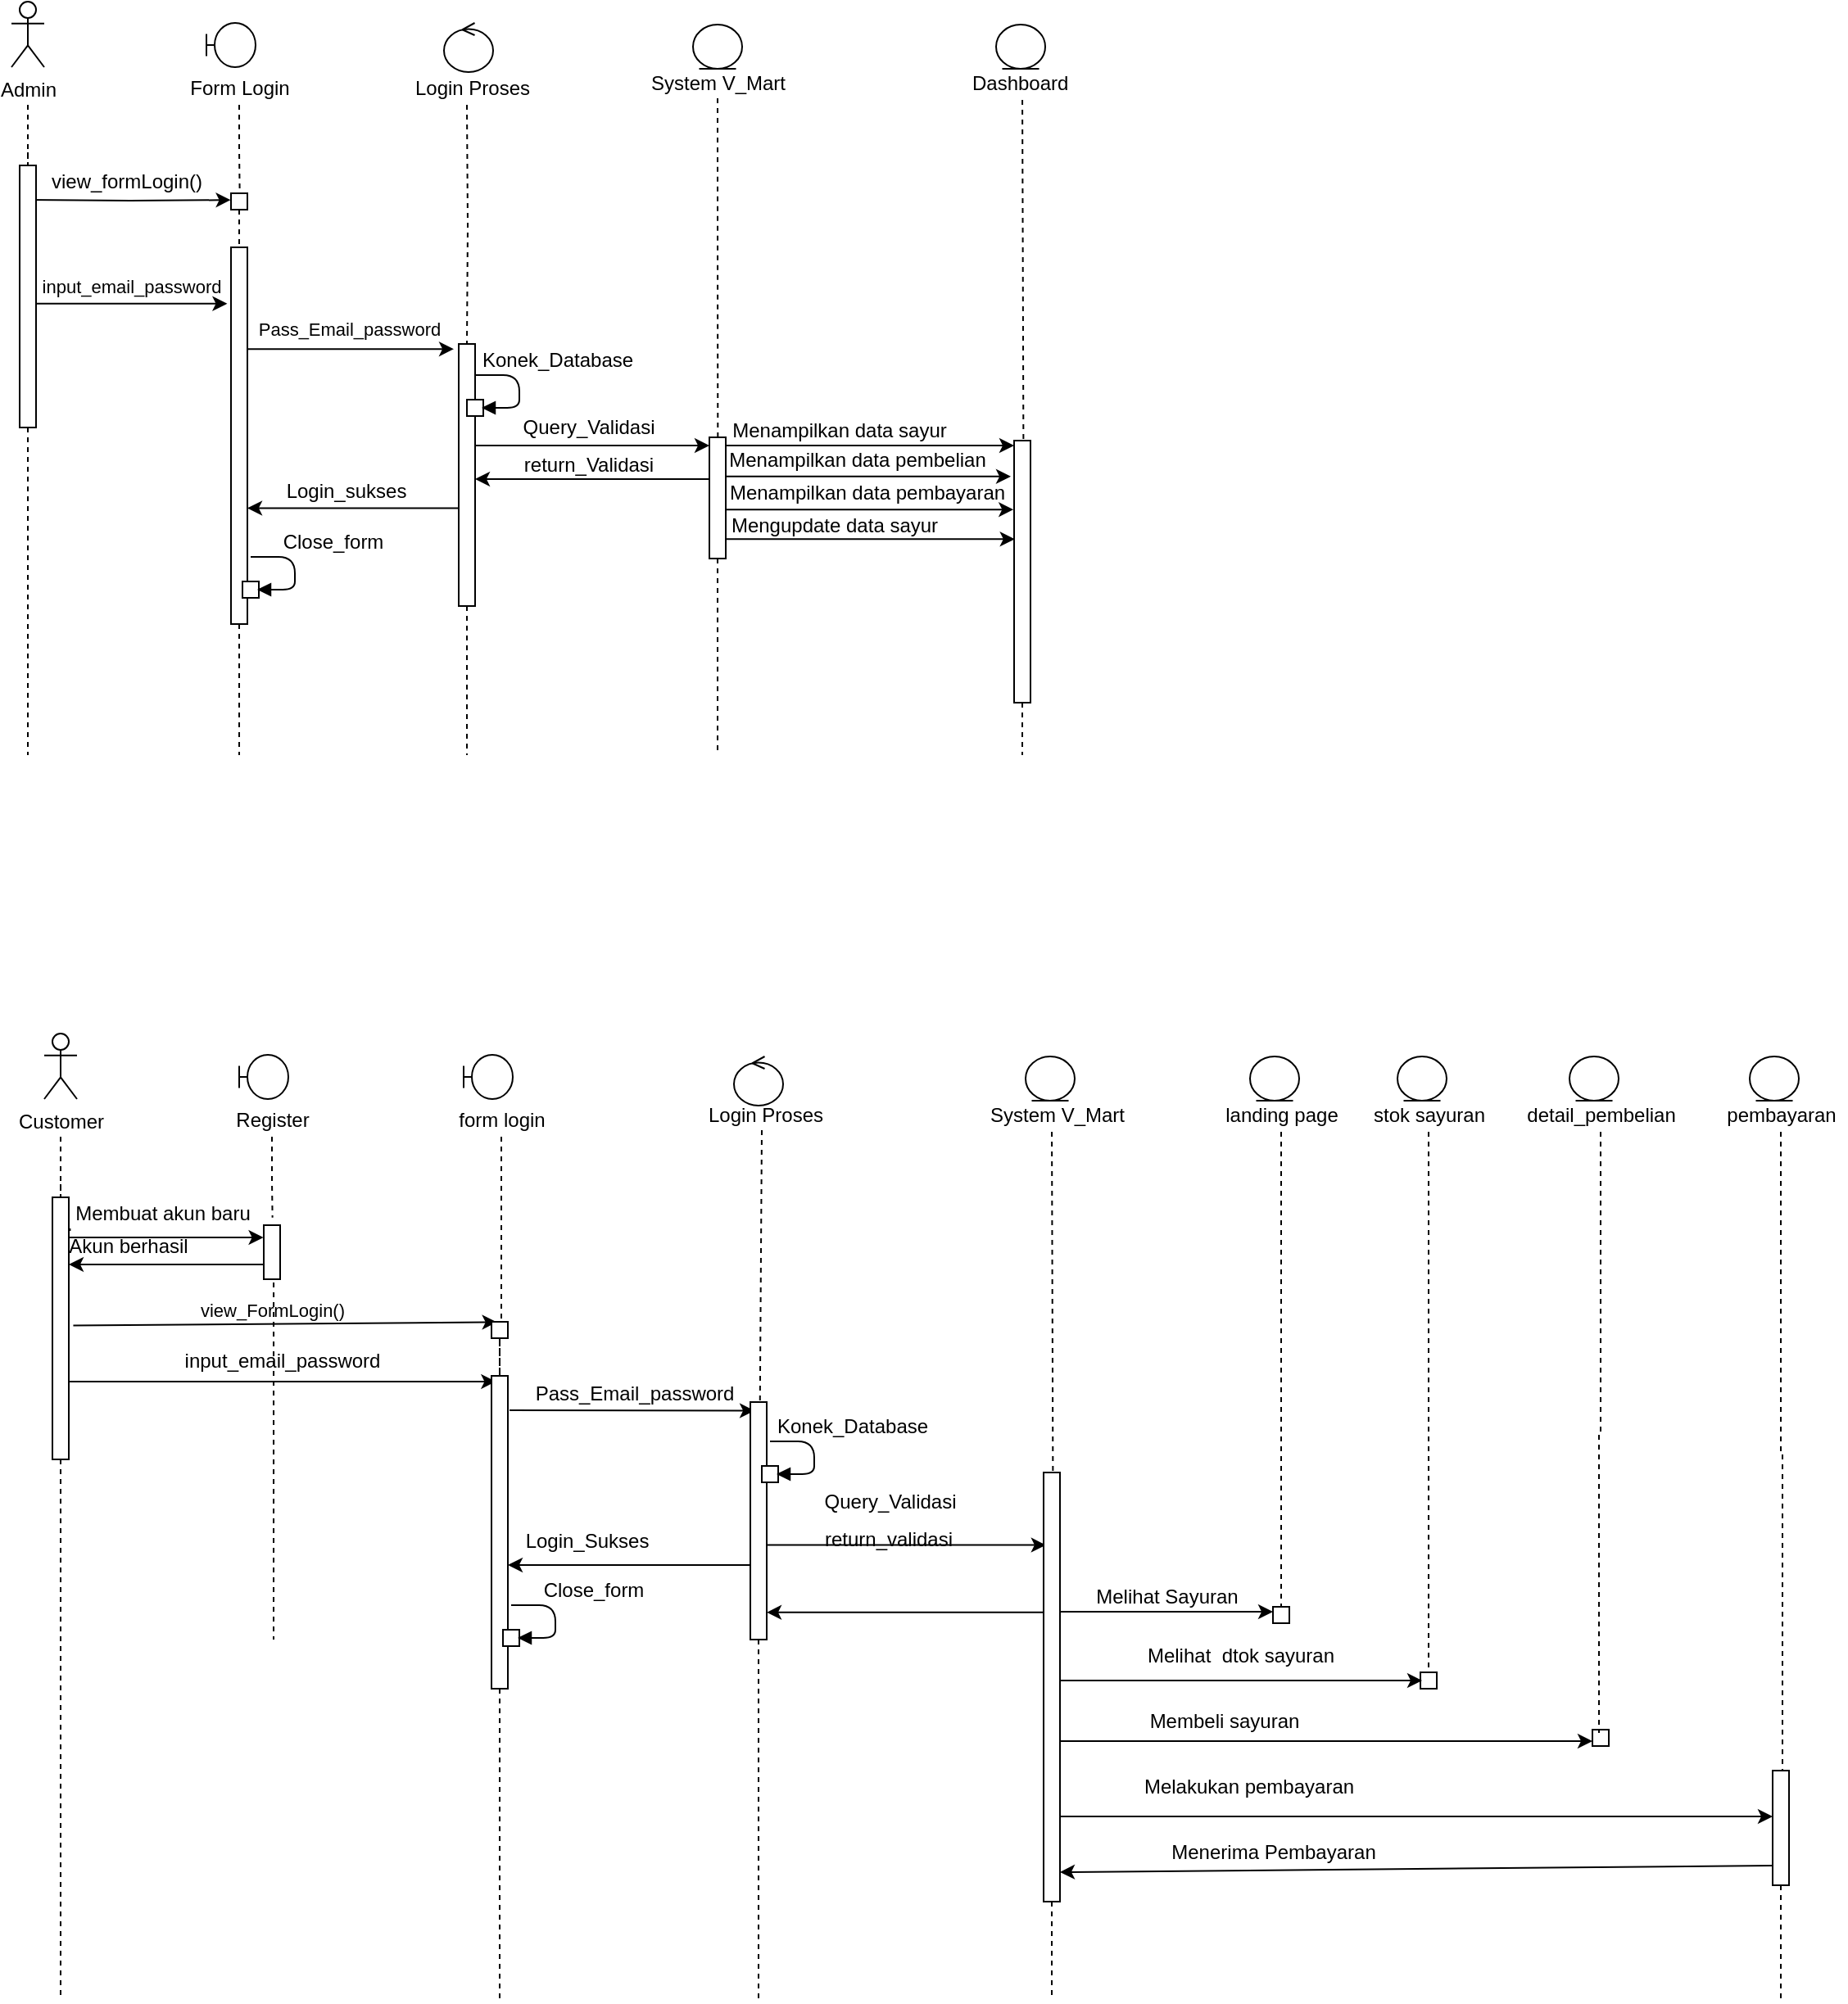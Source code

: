 <mxfile version="13.9.9" type="device"><diagram id="CGWnftZwr0mpWuyW01X-" name="Sequence V_Mart"><mxGraphModel dx="852" dy="494" grid="1" gridSize="10" guides="1" tooltips="1" connect="1" arrows="1" fold="1" page="1" pageScale="1" pageWidth="850" pageHeight="1100" math="0" shadow="0"><root><mxCell id="0"/><mxCell id="1" parent="0"/><mxCell id="qh22ueoMvGLuK9e1rsAs-48" value="" style="group" parent="1" vertex="1" connectable="0"><mxGeometry x="50" y="100" width="657" height="428" as="geometry"/></mxCell><mxCell id="WhISlXGa3xfB0LVLWn78-53" style="edgeStyle=orthogonalEdgeStyle;rounded=0;orthogonalLoop=1;jettySize=auto;html=1;dashed=1;endArrow=none;endFill=0;" parent="qh22ueoMvGLuK9e1rsAs-48" edge="1"><mxGeometry relative="1" as="geometry"><mxPoint x="10" y="90" as="targetPoint"/><mxPoint x="10" y="63" as="sourcePoint"/><Array as="points"><mxPoint x="10" y="100"/><mxPoint x="10" y="100"/></Array></mxGeometry></mxCell><mxCell id="WhISlXGa3xfB0LVLWn78-6" value="Admin" style="shape=umlActor;verticalLabelPosition=bottom;verticalAlign=top;html=1;outlineConnect=0;" parent="qh22ueoMvGLuK9e1rsAs-48" vertex="1"><mxGeometry width="20" height="40" as="geometry"/></mxCell><mxCell id="WhISlXGa3xfB0LVLWn78-46" value="" style="ellipse;shape=umlControl;whiteSpace=wrap;html=1;" parent="qh22ueoMvGLuK9e1rsAs-48" vertex="1"><mxGeometry x="264" y="13" width="30" height="30" as="geometry"/></mxCell><mxCell id="WhISlXGa3xfB0LVLWn78-47" value="" style="shape=umlBoundary;whiteSpace=wrap;html=1;" parent="qh22ueoMvGLuK9e1rsAs-48" vertex="1"><mxGeometry x="119" y="13" width="30" height="27" as="geometry"/></mxCell><mxCell id="WhISlXGa3xfB0LVLWn78-49" value="" style="ellipse;shape=umlEntity;whiteSpace=wrap;html=1;" parent="qh22ueoMvGLuK9e1rsAs-48" vertex="1"><mxGeometry x="416" y="14" width="30" height="27" as="geometry"/></mxCell><mxCell id="WhISlXGa3xfB0LVLWn78-50" value="Form Login" style="text;html=1;align=center;verticalAlign=middle;resizable=0;points=[];autosize=1;" parent="qh22ueoMvGLuK9e1rsAs-48" vertex="1"><mxGeometry x="99" y="43" width="80" height="20" as="geometry"/></mxCell><mxCell id="WhISlXGa3xfB0LVLWn78-54" style="edgeStyle=orthogonalEdgeStyle;rounded=0;orthogonalLoop=1;jettySize=auto;html=1;entryX=-0.021;entryY=0.41;entryDx=0;entryDy=0;entryPerimeter=0;" parent="qh22ueoMvGLuK9e1rsAs-48" target="h0eB_s3j91edG_HKCsnY-1" edge="1"><mxGeometry relative="1" as="geometry"><mxPoint x="130" y="121" as="targetPoint"/><mxPoint x="10" y="121" as="sourcePoint"/><Array as="points"/></mxGeometry></mxCell><mxCell id="bPeWuESmIELpVE6MdYBM-2" style="edgeStyle=orthogonalEdgeStyle;rounded=0;orthogonalLoop=1;jettySize=auto;html=1;dashed=1;endArrow=none;endFill=0;" parent="qh22ueoMvGLuK9e1rsAs-48" target="h0eB_s3j91edG_HKCsnY-10" edge="1"><mxGeometry relative="1" as="geometry"><mxPoint x="278" y="140" as="targetPoint"/><mxPoint x="278" y="63" as="sourcePoint"/></mxGeometry></mxCell><mxCell id="bPeWuESmIELpVE6MdYBM-1" value="Login Proses" style="text;html=1;align=center;verticalAlign=middle;resizable=0;points=[];autosize=1;" parent="qh22ueoMvGLuK9e1rsAs-48" vertex="1"><mxGeometry x="236" y="43" width="90" height="20" as="geometry"/></mxCell><mxCell id="bPeWuESmIELpVE6MdYBM-3" value="view_formLogin()" style="text;html=1;align=center;verticalAlign=middle;resizable=0;points=[];autosize=1;" parent="qh22ueoMvGLuK9e1rsAs-48" vertex="1"><mxGeometry x="15" y="100" width="110" height="20" as="geometry"/></mxCell><mxCell id="h0eB_s3j91edG_HKCsnY-8" style="rounded=0;orthogonalLoop=1;jettySize=auto;html=1;entryX=-0.228;entryY=0.229;entryDx=0;entryDy=0;entryPerimeter=0;endArrow=classic;endFill=1;" parent="qh22ueoMvGLuK9e1rsAs-48" edge="1"><mxGeometry relative="1" as="geometry"><mxPoint x="15" y="184.38" as="sourcePoint"/><mxPoint x="131.72" y="184.38" as="targetPoint"/></mxGeometry></mxCell><mxCell id="DXYAmOl_2kQeYU2AenC4-1" value="" style="points=[];perimeter=orthogonalPerimeter;rounded=0;shadow=0;strokeWidth=1;" parent="qh22ueoMvGLuK9e1rsAs-48" vertex="1"><mxGeometry x="5" y="100" width="10" height="160" as="geometry"/></mxCell><mxCell id="h0eB_s3j91edG_HKCsnY-3" style="edgeStyle=orthogonalEdgeStyle;rounded=0;orthogonalLoop=1;jettySize=auto;html=1;dashed=1;endArrow=none;endFill=0;" parent="qh22ueoMvGLuK9e1rsAs-48" source="h0eB_s3j91edG_HKCsnY-1" edge="1"><mxGeometry relative="1" as="geometry"><mxPoint x="139" y="150" as="targetPoint"/></mxGeometry></mxCell><mxCell id="h0eB_s3j91edG_HKCsnY-1" value="" style="points=[];perimeter=orthogonalPerimeter;rounded=0;shadow=0;strokeWidth=1;" parent="qh22ueoMvGLuK9e1rsAs-48" vertex="1"><mxGeometry x="134" y="117" width="10" height="10" as="geometry"/></mxCell><mxCell id="WhISlXGa3xfB0LVLWn78-52" style="edgeStyle=orthogonalEdgeStyle;rounded=0;orthogonalLoop=1;jettySize=auto;html=1;dashed=1;endArrow=none;endFill=0;entryX=0.531;entryY=-0.141;entryDx=0;entryDy=0;entryPerimeter=0;" parent="qh22ueoMvGLuK9e1rsAs-48" source="WhISlXGa3xfB0LVLWn78-50" target="h0eB_s3j91edG_HKCsnY-1" edge="1"><mxGeometry relative="1" as="geometry"><mxPoint x="139" y="110" as="targetPoint"/></mxGeometry></mxCell><mxCell id="h0eB_s3j91edG_HKCsnY-12" style="edgeStyle=none;rounded=0;orthogonalLoop=1;jettySize=auto;html=1;entryX=-0.3;entryY=0.313;entryDx=0;entryDy=0;entryPerimeter=0;endArrow=classic;endFill=1;" parent="qh22ueoMvGLuK9e1rsAs-48" edge="1"><mxGeometry relative="1" as="geometry"><mxPoint x="144" y="212.08" as="sourcePoint"/><mxPoint x="270" y="212.08" as="targetPoint"/></mxGeometry></mxCell><mxCell id="bUfNVcxKI5249HoMhJCF-3" style="edgeStyle=none;rounded=0;orthogonalLoop=1;jettySize=auto;html=1;entryX=0.145;entryY=0.67;entryDx=0;entryDy=0;entryPerimeter=0;startArrow=classic;startFill=1;endArrow=none;endFill=0;" parent="qh22ueoMvGLuK9e1rsAs-48" edge="1"><mxGeometry relative="1" as="geometry"><mxPoint x="144" y="309.2" as="sourcePoint"/><mxPoint x="274.45" y="309.2" as="targetPoint"/></mxGeometry></mxCell><mxCell id="h0eB_s3j91edG_HKCsnY-4" value="" style="points=[];perimeter=orthogonalPerimeter;rounded=0;shadow=0;strokeWidth=1;" parent="qh22ueoMvGLuK9e1rsAs-48" vertex="1"><mxGeometry x="134" y="150" width="10" height="230" as="geometry"/></mxCell><mxCell id="h0eB_s3j91edG_HKCsnY-7" value="&lt;font style=&quot;font-size: 11px&quot;&gt;input_email_password&lt;/font&gt;" style="text;html=1;align=center;verticalAlign=middle;resizable=0;points=[];autosize=1;" parent="qh22ueoMvGLuK9e1rsAs-48" vertex="1"><mxGeometry x="13" y="164" width="120" height="20" as="geometry"/></mxCell><mxCell id="ayMMV4J-0XYHY3N5VFwz-2" style="rounded=0;orthogonalLoop=1;jettySize=auto;html=1;endArrow=classic;endFill=1;" parent="qh22ueoMvGLuK9e1rsAs-48" target="ayMMV4J-0XYHY3N5VFwz-1" edge="1"><mxGeometry relative="1" as="geometry"><mxPoint x="420" y="271" as="targetPoint"/><mxPoint x="283" y="271.0" as="sourcePoint"/></mxGeometry></mxCell><mxCell id="ayMMV4J-0XYHY3N5VFwz-4" style="edgeStyle=none;rounded=0;orthogonalLoop=1;jettySize=auto;html=1;entryX=0.172;entryY=0.782;entryDx=0;entryDy=0;entryPerimeter=0;endArrow=none;endFill=0;startArrow=classic;startFill=1;" parent="qh22ueoMvGLuK9e1rsAs-48" edge="1"><mxGeometry relative="1" as="geometry"><mxPoint x="283" y="291.46" as="sourcePoint"/><mxPoint x="427.72" y="291.46" as="targetPoint"/></mxGeometry></mxCell><mxCell id="h0eB_s3j91edG_HKCsnY-10" value="" style="points=[];perimeter=orthogonalPerimeter;rounded=0;shadow=0;strokeWidth=1;" parent="qh22ueoMvGLuK9e1rsAs-48" vertex="1"><mxGeometry x="273" y="209" width="10" height="160" as="geometry"/></mxCell><mxCell id="h0eB_s3j91edG_HKCsnY-11" value="&lt;font style=&quot;font-size: 11px&quot;&gt;Pass_Email_password&lt;/font&gt;" style="text;html=1;align=center;verticalAlign=middle;resizable=0;points=[];autosize=1;" parent="qh22ueoMvGLuK9e1rsAs-48" vertex="1"><mxGeometry x="141" y="190" width="130" height="20" as="geometry"/></mxCell><mxCell id="h0eB_s3j91edG_HKCsnY-13" value="System V_Mart" style="text;html=1;align=center;verticalAlign=middle;resizable=0;points=[];autosize=1;" parent="qh22ueoMvGLuK9e1rsAs-48" vertex="1"><mxGeometry x="381" y="40" width="100" height="20" as="geometry"/></mxCell><mxCell id="h0eB_s3j91edG_HKCsnY-15" value="" style="points=[];perimeter=orthogonalPerimeter;rounded=0;shadow=0;strokeWidth=1;" parent="qh22ueoMvGLuK9e1rsAs-48" vertex="1"><mxGeometry x="278" y="243" width="10" height="10" as="geometry"/></mxCell><mxCell id="aSw_JdFlfFo5wZ3Wk9Kb-1" value="" style="verticalAlign=bottom;endArrow=block;shadow=0;strokeWidth=1;exitX=0.914;exitY=0.614;exitDx=0;exitDy=0;exitPerimeter=0;edgeStyle=orthogonalEdgeStyle;" parent="qh22ueoMvGLuK9e1rsAs-48" edge="1"><mxGeometry relative="1" as="geometry"><mxPoint x="283" y="228" as="sourcePoint"/><mxPoint x="287" y="248" as="targetPoint"/><Array as="points"><mxPoint x="310" y="228"/><mxPoint x="310" y="248"/></Array></mxGeometry></mxCell><mxCell id="aSw_JdFlfFo5wZ3Wk9Kb-2" value="Konek_Database" style="text;html=1;align=center;verticalAlign=middle;resizable=0;points=[];autosize=1;" parent="qh22ueoMvGLuK9e1rsAs-48" vertex="1"><mxGeometry x="278" y="209" width="110" height="20" as="geometry"/></mxCell><mxCell id="E_3TCcF-a8gtv3U9ck97-2" style="edgeStyle=none;rounded=0;orthogonalLoop=1;jettySize=auto;html=1;startArrow=none;startFill=0;endArrow=classic;endFill=1;" parent="qh22ueoMvGLuK9e1rsAs-48" target="OtsllbrGtW79rPSrhdlE-1" edge="1"><mxGeometry relative="1" as="geometry"><mxPoint x="436" y="271" as="sourcePoint"/><mxPoint x="582" y="271" as="targetPoint"/></mxGeometry></mxCell><mxCell id="4MsHOuuYrvp-06L2WSnk-1" style="edgeStyle=none;rounded=0;orthogonalLoop=1;jettySize=auto;html=1;entryX=0.038;entryY=0.401;entryDx=0;entryDy=0;entryPerimeter=0;startArrow=none;startFill=0;endArrow=classic;endFill=1;" parent="qh22ueoMvGLuK9e1rsAs-48" edge="1"><mxGeometry relative="1" as="geometry"><mxPoint x="436" y="328.16" as="sourcePoint"/><mxPoint x="612.38" y="328.16" as="targetPoint"/></mxGeometry></mxCell><mxCell id="ayMMV4J-0XYHY3N5VFwz-1" value="" style="points=[];perimeter=orthogonalPerimeter;rounded=0;shadow=0;strokeWidth=1;" parent="qh22ueoMvGLuK9e1rsAs-48" vertex="1"><mxGeometry x="426" y="266" width="10" height="74" as="geometry"/></mxCell><mxCell id="aSw_JdFlfFo5wZ3Wk9Kb-3" style="edgeStyle=orthogonalEdgeStyle;curved=1;rounded=0;orthogonalLoop=1;jettySize=auto;html=1;endArrow=none;endFill=0;exitX=0.5;exitY=0.952;exitDx=0;exitDy=0;exitPerimeter=0;dashed=1;entryX=0.517;entryY=0.022;entryDx=0;entryDy=0;entryPerimeter=0;" parent="qh22ueoMvGLuK9e1rsAs-48" source="h0eB_s3j91edG_HKCsnY-13" target="ayMMV4J-0XYHY3N5VFwz-1" edge="1"><mxGeometry relative="1" as="geometry"><mxPoint x="431" y="320.0" as="targetPoint"/><mxPoint x="431" y="70" as="sourcePoint"/></mxGeometry></mxCell><mxCell id="ayMMV4J-0XYHY3N5VFwz-3" value="Query_Validasi" style="text;html=1;align=center;verticalAlign=middle;resizable=0;points=[];autosize=1;" parent="qh22ueoMvGLuK9e1rsAs-48" vertex="1"><mxGeometry x="302" y="250" width="100" height="20" as="geometry"/></mxCell><mxCell id="ayMMV4J-0XYHY3N5VFwz-7" value="return_Validasi" style="text;html=1;align=center;verticalAlign=middle;resizable=0;points=[];autosize=1;" parent="qh22ueoMvGLuK9e1rsAs-48" vertex="1"><mxGeometry x="307" y="273" width="90" height="20" as="geometry"/></mxCell><mxCell id="bUfNVcxKI5249HoMhJCF-1" value="" style="ellipse;shape=umlEntity;whiteSpace=wrap;html=1;" parent="qh22ueoMvGLuK9e1rsAs-48" vertex="1"><mxGeometry x="601" y="14" width="30" height="27" as="geometry"/></mxCell><mxCell id="bUfNVcxKI5249HoMhJCF-2" value="Dashboard&amp;nbsp;" style="text;html=1;align=center;verticalAlign=middle;resizable=0;points=[];autosize=1;" parent="qh22ueoMvGLuK9e1rsAs-48" vertex="1"><mxGeometry x="577" y="40" width="80" height="20" as="geometry"/></mxCell><mxCell id="bUfNVcxKI5249HoMhJCF-4" value="Login_sukses" style="text;html=1;align=center;verticalAlign=middle;resizable=0;points=[];autosize=1;" parent="qh22ueoMvGLuK9e1rsAs-48" vertex="1"><mxGeometry x="159" y="289" width="90" height="20" as="geometry"/></mxCell><mxCell id="bUfNVcxKI5249HoMhJCF-5" value="" style="points=[];perimeter=orthogonalPerimeter;rounded=0;shadow=0;strokeWidth=1;" parent="qh22ueoMvGLuK9e1rsAs-48" vertex="1"><mxGeometry x="141" y="354" width="10" height="10" as="geometry"/></mxCell><mxCell id="bUfNVcxKI5249HoMhJCF-6" value="" style="verticalAlign=bottom;endArrow=block;shadow=0;strokeWidth=1;exitX=0.914;exitY=0.614;exitDx=0;exitDy=0;exitPerimeter=0;edgeStyle=orthogonalEdgeStyle;" parent="qh22ueoMvGLuK9e1rsAs-48" edge="1"><mxGeometry relative="1" as="geometry"><mxPoint x="146.0" y="339" as="sourcePoint"/><mxPoint x="150" y="359" as="targetPoint"/><Array as="points"><mxPoint x="173" y="339"/><mxPoint x="173" y="359"/></Array></mxGeometry></mxCell><mxCell id="bUfNVcxKI5249HoMhJCF-7" value="Close_form" style="text;html=1;align=center;verticalAlign=middle;resizable=0;points=[];autosize=1;" parent="qh22ueoMvGLuK9e1rsAs-48" vertex="1"><mxGeometry x="156" y="320" width="80" height="20" as="geometry"/></mxCell><mxCell id="OtsllbrGtW79rPSrhdlE-1" value="" style="points=[];perimeter=orthogonalPerimeter;rounded=0;shadow=0;strokeWidth=1;" parent="qh22ueoMvGLuK9e1rsAs-48" vertex="1"><mxGeometry x="612" y="268" width="10" height="160" as="geometry"/></mxCell><mxCell id="E_3TCcF-a8gtv3U9ck97-4" style="edgeStyle=none;rounded=0;orthogonalLoop=1;jettySize=auto;html=1;entryX=-0.2;entryY=0.137;entryDx=0;entryDy=0;entryPerimeter=0;startArrow=none;startFill=0;endArrow=classic;endFill=1;" parent="qh22ueoMvGLuK9e1rsAs-48" source="ayMMV4J-0XYHY3N5VFwz-1" target="OtsllbrGtW79rPSrhdlE-1" edge="1"><mxGeometry relative="1" as="geometry"/></mxCell><mxCell id="E_3TCcF-a8gtv3U9ck97-7" style="edgeStyle=none;rounded=0;orthogonalLoop=1;jettySize=auto;html=1;entryX=-0.038;entryY=0.263;entryDx=0;entryDy=0;entryPerimeter=0;startArrow=none;startFill=0;endArrow=classic;endFill=1;" parent="qh22ueoMvGLuK9e1rsAs-48" source="ayMMV4J-0XYHY3N5VFwz-1" target="OtsllbrGtW79rPSrhdlE-1" edge="1"><mxGeometry relative="1" as="geometry"/></mxCell><mxCell id="bUfNVcxKI5249HoMhJCF-8" style="edgeStyle=none;rounded=0;orthogonalLoop=1;jettySize=auto;html=1;startArrow=none;startFill=0;endArrow=none;endFill=0;dashed=1;entryX=0.569;entryY=-0.002;entryDx=0;entryDy=0;entryPerimeter=0;" parent="qh22ueoMvGLuK9e1rsAs-48" source="bUfNVcxKI5249HoMhJCF-2" target="OtsllbrGtW79rPSrhdlE-1" edge="1"><mxGeometry relative="1" as="geometry"><mxPoint x="617" y="310.0" as="targetPoint"/></mxGeometry></mxCell><mxCell id="E_3TCcF-a8gtv3U9ck97-5" value="Menampilkan data pembelian" style="text;html=1;align=center;verticalAlign=middle;resizable=0;points=[];autosize=1;" parent="qh22ueoMvGLuK9e1rsAs-48" vertex="1"><mxGeometry x="431" y="270" width="170" height="20" as="geometry"/></mxCell><mxCell id="E_3TCcF-a8gtv3U9ck97-6" value="Menampilkan data sayur" style="text;html=1;align=center;verticalAlign=middle;resizable=0;points=[];autosize=1;" parent="qh22ueoMvGLuK9e1rsAs-48" vertex="1"><mxGeometry x="430" y="252" width="150" height="20" as="geometry"/></mxCell><mxCell id="E_3TCcF-a8gtv3U9ck97-8" value="Menampilkan data pembayaran" style="text;html=1;align=center;verticalAlign=middle;resizable=0;points=[];autosize=1;" parent="qh22ueoMvGLuK9e1rsAs-48" vertex="1"><mxGeometry x="432" y="290" width="180" height="20" as="geometry"/></mxCell><mxCell id="4MsHOuuYrvp-06L2WSnk-2" value="Mengupdate data sayur" style="text;html=1;align=center;verticalAlign=middle;resizable=0;points=[];autosize=1;" parent="qh22ueoMvGLuK9e1rsAs-48" vertex="1"><mxGeometry x="432" y="310" width="140" height="20" as="geometry"/></mxCell><mxCell id="8WqMxcYfDe8T_kd_83Ra-1" value="" style="group" parent="1" vertex="1" connectable="0"><mxGeometry x="70" y="730" width="1100" height="530" as="geometry"/></mxCell><mxCell id="qh22ueoMvGLuK9e1rsAs-49" value="" style="group" parent="8WqMxcYfDe8T_kd_83Ra-1" vertex="1" connectable="0"><mxGeometry width="676" height="530" as="geometry"/></mxCell><mxCell id="qh22ueoMvGLuK9e1rsAs-84" value="System V_Mart" style="text;html=1;align=center;verticalAlign=middle;resizable=0;points=[];autosize=1;" parent="qh22ueoMvGLuK9e1rsAs-49" vertex="1"><mxGeometry x="568" y="40" width="100" height="20" as="geometry"/></mxCell><mxCell id="qh22ueoMvGLuK9e1rsAs-99" value="" style="group" parent="qh22ueoMvGLuK9e1rsAs-49" vertex="1" connectable="0"><mxGeometry width="631" height="530" as="geometry"/></mxCell><mxCell id="qh22ueoMvGLuK9e1rsAs-50" style="edgeStyle=orthogonalEdgeStyle;rounded=0;orthogonalLoop=1;jettySize=auto;html=1;dashed=1;endArrow=none;endFill=0;" parent="qh22ueoMvGLuK9e1rsAs-99" edge="1"><mxGeometry relative="1" as="geometry"><mxPoint x="10" y="90" as="targetPoint"/><mxPoint x="10" y="63" as="sourcePoint"/><Array as="points"><mxPoint x="10" y="100"/><mxPoint x="10" y="100"/></Array></mxGeometry></mxCell><mxCell id="qh22ueoMvGLuK9e1rsAs-51" value="Customer" style="shape=umlActor;verticalLabelPosition=bottom;verticalAlign=top;html=1;outlineConnect=0;" parent="qh22ueoMvGLuK9e1rsAs-99" vertex="1"><mxGeometry width="20" height="40" as="geometry"/></mxCell><mxCell id="qh22ueoMvGLuK9e1rsAs-53" value="&lt;span style=&quot;color: rgba(0 , 0 , 0 , 0) ; font-family: monospace ; font-size: 0px&quot;&gt;%3CmxGraphModel%3E%3Croot%3E%3CmxCell%20id%3D%220%22%2F%3E%3CmxCell%20id%3D%221%22%20parent%3D%220%22%2F%3E%3CmxCell%20id%3D%222%22%20style%3D%22edgeStyle%3DorthogonalEdgeStyle%3Brounded%3D0%3BorthogonalLoop%3D1%3BjettySize%3Dauto%3Bhtml%3D1%3BentryX%3D-0.021%3BentryY%3D0.41%3BentryDx%3D0%3BentryDy%3D0%3BentryPerimeter%3D0%3B%22%20edge%3D%221%22%20parent%3D%221%22%3E%3CmxGeometry%20relative%3D%221%22%20as%3D%22geometry%22%3E%3CmxPoint%20x%3D%22188.79%22%20y%3D%22716.43%22%20as%3D%22targetPoint%22%2F%3E%3CmxPoint%20x%3D%2265%22%20y%3D%22711%22%20as%3D%22sourcePoint%22%2F%3E%3CArray%20as%3D%22points%22%3E%3CmxPoint%20x%3D%2265%22%20y%3D%22716%22%2F%3E%3CmxPoint%20x%3D%22127%22%20y%3D%22716%22%2F%3E%3C%2FArray%3E%3C%2FmxGeometry%3E%3C%2FmxCell%3E%3C%2Froot%3E%3C%2FmxGraphModel%3E&lt;/span&gt;" style="shape=umlBoundary;whiteSpace=wrap;html=1;" parent="qh22ueoMvGLuK9e1rsAs-99" vertex="1"><mxGeometry x="119" y="13" width="30" height="27" as="geometry"/></mxCell><mxCell id="qh22ueoMvGLuK9e1rsAs-55" value="Register" style="text;html=1;align=center;verticalAlign=middle;resizable=0;points=[];autosize=1;" parent="qh22ueoMvGLuK9e1rsAs-99" vertex="1"><mxGeometry x="109" y="43" width="60" height="20" as="geometry"/></mxCell><mxCell id="qh22ueoMvGLuK9e1rsAs-56" style="edgeStyle=orthogonalEdgeStyle;rounded=0;orthogonalLoop=1;jettySize=auto;html=1;entryX=-0.021;entryY=0.41;entryDx=0;entryDy=0;entryPerimeter=0;exitX=1.069;exitY=0.156;exitDx=0;exitDy=0;exitPerimeter=0;" parent="qh22ueoMvGLuK9e1rsAs-99" edge="1"><mxGeometry relative="1" as="geometry"><mxPoint x="133.79" y="124.53" as="targetPoint"/><mxPoint x="15.69" y="118.96" as="sourcePoint"/><Array as="points"><mxPoint x="16" y="120"/><mxPoint x="10" y="120"/></Array></mxGeometry></mxCell><mxCell id="qh22ueoMvGLuK9e1rsAs-57" style="edgeStyle=orthogonalEdgeStyle;rounded=0;orthogonalLoop=1;jettySize=auto;html=1;dashed=1;endArrow=none;endFill=0;" parent="qh22ueoMvGLuK9e1rsAs-99" source="qh22ueoMvGLuK9e1rsAs-104" target="qh22ueoMvGLuK9e1rsAs-71" edge="1"><mxGeometry relative="1" as="geometry"><mxPoint x="278" y="140" as="targetPoint"/><mxPoint x="278" y="63" as="sourcePoint"/></mxGeometry></mxCell><mxCell id="qh22ueoMvGLuK9e1rsAs-108" style="edgeStyle=none;rounded=0;orthogonalLoop=1;jettySize=auto;html=1;entryX=0.6;entryY=0.6;entryDx=0;entryDy=0;entryPerimeter=0;startArrow=none;startFill=0;endArrow=none;endFill=0;dashed=1;" parent="qh22ueoMvGLuK9e1rsAs-99" source="qh22ueoMvGLuK9e1rsAs-58" target="qh22ueoMvGLuK9e1rsAs-104" edge="1"><mxGeometry relative="1" as="geometry"/></mxCell><mxCell id="qh22ueoMvGLuK9e1rsAs-58" value="form login" style="text;html=1;align=center;verticalAlign=middle;resizable=0;points=[];autosize=1;" parent="qh22ueoMvGLuK9e1rsAs-99" vertex="1"><mxGeometry x="244" y="43" width="70" height="20" as="geometry"/></mxCell><mxCell id="qh22ueoMvGLuK9e1rsAs-59" value="Membuat akun baru" style="text;html=1;align=center;verticalAlign=middle;resizable=0;points=[];autosize=1;" parent="qh22ueoMvGLuK9e1rsAs-99" vertex="1"><mxGeometry x="12" y="100" width="120" height="20" as="geometry"/></mxCell><mxCell id="qh22ueoMvGLuK9e1rsAs-60" style="rounded=0;orthogonalLoop=1;jettySize=auto;html=1;entryX=0.334;entryY=0.021;entryDx=0;entryDy=0;entryPerimeter=0;endArrow=classic;endFill=1;exitX=1.272;exitY=0.414;exitDx=0;exitDy=0;exitPerimeter=0;" parent="qh22ueoMvGLuK9e1rsAs-99" target="qh22ueoMvGLuK9e1rsAs-104" edge="1"><mxGeometry relative="1" as="geometry"><mxPoint x="17.72" y="178.24" as="sourcePoint"/><mxPoint x="131.72" y="196.38" as="targetPoint"/></mxGeometry></mxCell><mxCell id="qh22ueoMvGLuK9e1rsAs-100" style="edgeStyle=none;rounded=0;orthogonalLoop=1;jettySize=auto;html=1;entryX=0.1;entryY=1;entryDx=0;entryDy=0;entryPerimeter=0;startArrow=classic;startFill=1;endArrow=none;endFill=0;" parent="qh22ueoMvGLuK9e1rsAs-99" edge="1"><mxGeometry relative="1" as="geometry"><mxPoint x="15" y="141" as="sourcePoint"/><mxPoint x="135" y="141" as="targetPoint"/></mxGeometry></mxCell><mxCell id="qh22ueoMvGLuK9e1rsAs-119" style="edgeStyle=none;rounded=0;orthogonalLoop=1;jettySize=auto;html=1;entryX=-0.021;entryY=0.174;entryDx=0;entryDy=0;entryPerimeter=0;startArrow=none;startFill=0;endArrow=classic;endFill=1;" parent="qh22ueoMvGLuK9e1rsAs-99" source="qh22ueoMvGLuK9e1rsAs-61" edge="1"><mxGeometry relative="1" as="geometry"><mxPoint x="275.69" y="212.48" as="targetPoint"/></mxGeometry></mxCell><mxCell id="qh22ueoMvGLuK9e1rsAs-61" value="" style="points=[];perimeter=orthogonalPerimeter;rounded=0;shadow=0;strokeWidth=1;" parent="qh22ueoMvGLuK9e1rsAs-99" vertex="1"><mxGeometry x="5" y="100" width="10" height="160" as="geometry"/></mxCell><mxCell id="qh22ueoMvGLuK9e1rsAs-62" style="rounded=0;orthogonalLoop=1;jettySize=auto;html=1;dashed=1;endArrow=none;endFill=0;" parent="qh22ueoMvGLuK9e1rsAs-99" edge="1"><mxGeometry relative="1" as="geometry"><mxPoint x="140" y="370" as="targetPoint"/><mxPoint x="140.034" y="140" as="sourcePoint"/></mxGeometry></mxCell><mxCell id="qh22ueoMvGLuK9e1rsAs-63" value="" style="points=[];perimeter=orthogonalPerimeter;rounded=0;shadow=0;strokeWidth=1;" parent="qh22ueoMvGLuK9e1rsAs-99" vertex="1"><mxGeometry x="134" y="117" width="10" height="33" as="geometry"/></mxCell><mxCell id="qh22ueoMvGLuK9e1rsAs-64" style="edgeStyle=orthogonalEdgeStyle;rounded=0;orthogonalLoop=1;jettySize=auto;html=1;dashed=1;endArrow=none;endFill=0;entryX=0.531;entryY=-0.141;entryDx=0;entryDy=0;entryPerimeter=0;" parent="qh22ueoMvGLuK9e1rsAs-99" source="qh22ueoMvGLuK9e1rsAs-55" target="qh22ueoMvGLuK9e1rsAs-63" edge="1"><mxGeometry relative="1" as="geometry"><mxPoint x="139" y="110" as="targetPoint"/></mxGeometry></mxCell><mxCell id="qh22ueoMvGLuK9e1rsAs-68" value="&lt;font style=&quot;font-size: 11px&quot;&gt;view_FormLogin()&lt;/font&gt;" style="text;html=1;align=center;verticalAlign=middle;resizable=0;points=[];autosize=1;" parent="qh22ueoMvGLuK9e1rsAs-99" vertex="1"><mxGeometry x="89" y="159" width="100" height="20" as="geometry"/></mxCell><mxCell id="qh22ueoMvGLuK9e1rsAs-69" style="rounded=0;orthogonalLoop=1;jettySize=auto;html=1;endArrow=classic;endFill=1;entryX=0.255;entryY=0.004;entryDx=0;entryDy=0;entryPerimeter=0;" parent="qh22ueoMvGLuK9e1rsAs-99" edge="1"><mxGeometry relative="1" as="geometry"><mxPoint x="433.55" y="230.296" as="targetPoint"/><mxPoint x="284" y="230" as="sourcePoint"/></mxGeometry></mxCell><mxCell id="qh22ueoMvGLuK9e1rsAs-70" style="edgeStyle=none;rounded=0;orthogonalLoop=1;jettySize=auto;html=1;endArrow=none;endFill=0;startArrow=classic;startFill=1;" parent="qh22ueoMvGLuK9e1rsAs-99" edge="1"><mxGeometry relative="1" as="geometry"><mxPoint x="283" y="324.46" as="sourcePoint"/><mxPoint x="431" y="324.46" as="targetPoint"/></mxGeometry></mxCell><mxCell id="qh22ueoMvGLuK9e1rsAs-71" value="" style="points=[];perimeter=orthogonalPerimeter;rounded=0;shadow=0;strokeWidth=1;" parent="qh22ueoMvGLuK9e1rsAs-99" vertex="1"><mxGeometry x="273" y="209" width="10" height="191" as="geometry"/></mxCell><mxCell id="qh22ueoMvGLuK9e1rsAs-134" style="edgeStyle=none;rounded=0;orthogonalLoop=1;jettySize=auto;html=1;entryX=0.143;entryY=0.169;entryDx=0;entryDy=0;entryPerimeter=0;startArrow=none;startFill=0;endArrow=classic;endFill=1;" parent="qh22ueoMvGLuK9e1rsAs-99" source="qh22ueoMvGLuK9e1rsAs-79" target="qh22ueoMvGLuK9e1rsAs-89" edge="1"><mxGeometry relative="1" as="geometry"/></mxCell><mxCell id="qh22ueoMvGLuK9e1rsAs-136" style="edgeStyle=none;rounded=0;orthogonalLoop=1;jettySize=auto;html=1;entryX=0.143;entryY=0.326;entryDx=0;entryDy=0;entryPerimeter=0;startArrow=classic;startFill=1;endArrow=none;endFill=0;" parent="qh22ueoMvGLuK9e1rsAs-99" source="qh22ueoMvGLuK9e1rsAs-79" target="qh22ueoMvGLuK9e1rsAs-89" edge="1"><mxGeometry relative="1" as="geometry"/></mxCell><mxCell id="qh22ueoMvGLuK9e1rsAs-79" value="" style="points=[];perimeter=orthogonalPerimeter;rounded=0;shadow=0;strokeWidth=1;" parent="qh22ueoMvGLuK9e1rsAs-99" vertex="1"><mxGeometry x="431" y="225" width="10" height="145" as="geometry"/></mxCell><mxCell id="qh22ueoMvGLuK9e1rsAs-80" style="rounded=0;orthogonalLoop=1;jettySize=auto;html=1;endArrow=none;endFill=0;exitX=0.5;exitY=0.952;exitDx=0;exitDy=0;exitPerimeter=0;dashed=1;entryX=0.993;entryY=0.779;entryDx=0;entryDy=0;entryPerimeter=0;" parent="qh22ueoMvGLuK9e1rsAs-99" edge="1"><mxGeometry relative="1" as="geometry"><mxPoint x="436.88" y="225.58" as="targetPoint"/><mxPoint x="438" y="59.04" as="sourcePoint"/></mxGeometry></mxCell><mxCell id="qh22ueoMvGLuK9e1rsAs-81" value="Pass_Email_password" style="text;html=1;align=center;verticalAlign=middle;resizable=0;points=[];autosize=1;" parent="qh22ueoMvGLuK9e1rsAs-99" vertex="1"><mxGeometry x="290" y="210" width="140" height="20" as="geometry"/></mxCell><mxCell id="qh22ueoMvGLuK9e1rsAs-82" value="Login_Sukses" style="text;html=1;align=center;verticalAlign=middle;resizable=0;points=[];autosize=1;" parent="qh22ueoMvGLuK9e1rsAs-99" vertex="1"><mxGeometry x="286" y="300" width="90" height="20" as="geometry"/></mxCell><mxCell id="qh22ueoMvGLuK9e1rsAs-83" value="" style="ellipse;shape=umlEntity;whiteSpace=wrap;html=1;" parent="qh22ueoMvGLuK9e1rsAs-99" vertex="1"><mxGeometry x="599" y="14" width="30" height="27" as="geometry"/></mxCell><mxCell id="qh22ueoMvGLuK9e1rsAs-89" value="" style="points=[];perimeter=orthogonalPerimeter;rounded=0;shadow=0;strokeWidth=1;" parent="qh22ueoMvGLuK9e1rsAs-99" vertex="1"><mxGeometry x="610" y="268" width="10" height="262" as="geometry"/></mxCell><mxCell id="qh22ueoMvGLuK9e1rsAs-92" style="edgeStyle=none;rounded=0;orthogonalLoop=1;jettySize=auto;html=1;startArrow=none;startFill=0;endArrow=none;endFill=0;dashed=1;entryX=0.569;entryY=-0.002;entryDx=0;entryDy=0;entryPerimeter=0;" parent="qh22ueoMvGLuK9e1rsAs-99" target="qh22ueoMvGLuK9e1rsAs-89" edge="1"><mxGeometry relative="1" as="geometry"><mxPoint x="615" y="310.0" as="targetPoint"/><mxPoint x="615.032" y="60" as="sourcePoint"/></mxGeometry></mxCell><mxCell id="qh22ueoMvGLuK9e1rsAs-103" value="&lt;span style=&quot;color: rgba(0 , 0 , 0 , 0) ; font-family: monospace ; font-size: 0px&quot;&gt;%3CmxGraphModel%3E%3Croot%3E%3CmxCell%20id%3D%220%22%2F%3E%3CmxCell%20id%3D%221%22%20parent%3D%220%22%2F%3E%3CmxCell%20id%3D%222%22%20style%3D%22edgeStyle%3DorthogonalEdgeStyle%3Brounded%3D0%3BorthogonalLoop%3D1%3BjettySize%3Dauto%3Bhtml%3D1%3BentryX%3D-0.021%3BentryY%3D0.41%3BentryDx%3D0%3BentryDy%3D0%3BentryPerimeter%3D0%3B%22%20edge%3D%221%22%20parent%3D%221%22%3E%3CmxGeometry%20relative%3D%221%22%20as%3D%22geometry%22%3E%3CmxPoint%20x%3D%22188.79%22%20y%3D%22716.43%22%20as%3D%22targetPoint%22%2F%3E%3CmxPoint%20x%3D%2265%22%20y%3D%22711%22%20as%3D%22sourcePoint%22%2F%3E%3CArray%20as%3D%22points%22%3E%3CmxPoint%20x%3D%2265%22%20y%3D%22716%22%2F%3E%3CmxPoint%20x%3D%22127%22%20y%3D%22716%22%2F%3E%3C%2FArray%3E%3C%2FmxGeometry%3E%3C%2FmxCell%3E%3C%2Froot%3E%3C%2FmxGraphModel%3E&lt;/span&gt;" style="shape=umlBoundary;whiteSpace=wrap;html=1;" parent="qh22ueoMvGLuK9e1rsAs-99" vertex="1"><mxGeometry x="256" y="13" width="30" height="27" as="geometry"/></mxCell><mxCell id="qh22ueoMvGLuK9e1rsAs-104" value="" style="points=[];perimeter=orthogonalPerimeter;rounded=0;shadow=0;strokeWidth=1;" parent="qh22ueoMvGLuK9e1rsAs-99" vertex="1"><mxGeometry x="273" y="176" width="10" height="10" as="geometry"/></mxCell><mxCell id="qh22ueoMvGLuK9e1rsAs-125" value="" style="points=[];perimeter=orthogonalPerimeter;rounded=0;shadow=0;strokeWidth=1;" parent="qh22ueoMvGLuK9e1rsAs-99" vertex="1"><mxGeometry x="280" y="364" width="10" height="10" as="geometry"/></mxCell><mxCell id="qh22ueoMvGLuK9e1rsAs-126" value="" style="verticalAlign=bottom;endArrow=block;shadow=0;strokeWidth=1;exitX=0.914;exitY=0.614;exitDx=0;exitDy=0;exitPerimeter=0;edgeStyle=orthogonalEdgeStyle;" parent="qh22ueoMvGLuK9e1rsAs-99" edge="1"><mxGeometry relative="1" as="geometry"><mxPoint x="285.0" y="349" as="sourcePoint"/><mxPoint x="289" y="369" as="targetPoint"/><Array as="points"><mxPoint x="312" y="349"/><mxPoint x="312" y="369"/></Array></mxGeometry></mxCell><mxCell id="qh22ueoMvGLuK9e1rsAs-127" value="Close_form" style="text;html=1;align=center;verticalAlign=middle;resizable=0;points=[];autosize=1;" parent="qh22ueoMvGLuK9e1rsAs-99" vertex="1"><mxGeometry x="295" y="330" width="80" height="20" as="geometry"/></mxCell><mxCell id="qh22ueoMvGLuK9e1rsAs-129" value="" style="ellipse;shape=umlControl;whiteSpace=wrap;html=1;" parent="qh22ueoMvGLuK9e1rsAs-99" vertex="1"><mxGeometry x="421" y="14" width="30" height="30" as="geometry"/></mxCell><mxCell id="qh22ueoMvGLuK9e1rsAs-131" value="" style="points=[];perimeter=orthogonalPerimeter;rounded=0;shadow=0;strokeWidth=1;" parent="qh22ueoMvGLuK9e1rsAs-99" vertex="1"><mxGeometry x="438" y="264" width="10" height="10" as="geometry"/></mxCell><mxCell id="qh22ueoMvGLuK9e1rsAs-132" value="" style="verticalAlign=bottom;endArrow=block;shadow=0;strokeWidth=1;exitX=0.914;exitY=0.614;exitDx=0;exitDy=0;exitPerimeter=0;edgeStyle=orthogonalEdgeStyle;" parent="qh22ueoMvGLuK9e1rsAs-99" edge="1"><mxGeometry relative="1" as="geometry"><mxPoint x="443.0" y="249" as="sourcePoint"/><mxPoint x="447" y="269" as="targetPoint"/><Array as="points"><mxPoint x="470" y="249"/><mxPoint x="470" y="269"/></Array></mxGeometry></mxCell><mxCell id="qh22ueoMvGLuK9e1rsAs-133" value="Konek_Database" style="text;html=1;align=center;verticalAlign=middle;resizable=0;points=[];autosize=1;" parent="qh22ueoMvGLuK9e1rsAs-99" vertex="1"><mxGeometry x="438" y="230" width="110" height="20" as="geometry"/></mxCell><mxCell id="qh22ueoMvGLuK9e1rsAs-101" value="Akun berhasil" style="text;html=1;align=center;verticalAlign=middle;resizable=0;points=[];autosize=1;" parent="8WqMxcYfDe8T_kd_83Ra-1" vertex="1"><mxGeometry x="6" y="120" width="90" height="20" as="geometry"/></mxCell><mxCell id="qh22ueoMvGLuK9e1rsAs-120" value="input_email_password" style="text;html=1;align=center;verticalAlign=middle;resizable=0;points=[];autosize=1;" parent="8WqMxcYfDe8T_kd_83Ra-1" vertex="1"><mxGeometry x="80" y="190" width="130" height="20" as="geometry"/></mxCell><mxCell id="qh22ueoMvGLuK9e1rsAs-130" value="Login Proses" style="text;html=1;align=center;verticalAlign=middle;resizable=0;points=[];autosize=1;" parent="8WqMxcYfDe8T_kd_83Ra-1" vertex="1"><mxGeometry x="395" y="40" width="90" height="20" as="geometry"/></mxCell><mxCell id="qh22ueoMvGLuK9e1rsAs-135" value="Query_Validasi" style="text;html=1;align=center;verticalAlign=middle;resizable=0;points=[];autosize=1;" parent="8WqMxcYfDe8T_kd_83Ra-1" vertex="1"><mxGeometry x="466" y="276" width="100" height="20" as="geometry"/></mxCell><mxCell id="qh22ueoMvGLuK9e1rsAs-137" value="return_validasi" style="text;html=1;align=center;verticalAlign=middle;resizable=0;points=[];autosize=1;" parent="8WqMxcYfDe8T_kd_83Ra-1" vertex="1"><mxGeometry x="470" y="299" width="90" height="20" as="geometry"/></mxCell><mxCell id="qh22ueoMvGLuK9e1rsAs-138" value="stok sayuran" style="text;html=1;align=center;verticalAlign=middle;resizable=0;points=[];autosize=1;" parent="8WqMxcYfDe8T_kd_83Ra-1" vertex="1"><mxGeometry x="805" y="40" width="80" height="20" as="geometry"/></mxCell><mxCell id="qh22ueoMvGLuK9e1rsAs-139" value="" style="ellipse;shape=umlEntity;whiteSpace=wrap;html=1;" parent="8WqMxcYfDe8T_kd_83Ra-1" vertex="1"><mxGeometry x="826" y="14" width="30" height="27" as="geometry"/></mxCell><mxCell id="yDoI530hg1pl0Dz4JyLi-1" value="detail_pembelian" style="text;html=1;align=center;verticalAlign=middle;resizable=0;points=[];autosize=1;" parent="8WqMxcYfDe8T_kd_83Ra-1" vertex="1"><mxGeometry x="895" y="40" width="110" height="20" as="geometry"/></mxCell><mxCell id="yDoI530hg1pl0Dz4JyLi-2" value="" style="ellipse;shape=umlEntity;whiteSpace=wrap;html=1;" parent="8WqMxcYfDe8T_kd_83Ra-1" vertex="1"><mxGeometry x="931" y="14" width="30" height="27" as="geometry"/></mxCell><mxCell id="yDoI530hg1pl0Dz4JyLi-3" value="pembayaran" style="text;html=1;align=center;verticalAlign=middle;resizable=0;points=[];autosize=1;" parent="8WqMxcYfDe8T_kd_83Ra-1" vertex="1"><mxGeometry x="1020" y="40" width="80" height="20" as="geometry"/></mxCell><mxCell id="yDoI530hg1pl0Dz4JyLi-4" value="" style="ellipse;shape=umlEntity;whiteSpace=wrap;html=1;" parent="8WqMxcYfDe8T_kd_83Ra-1" vertex="1"><mxGeometry x="1041" y="14" width="30" height="27" as="geometry"/></mxCell><mxCell id="yDoI530hg1pl0Dz4JyLi-5" value="landing page" style="text;html=1;align=center;verticalAlign=middle;resizable=0;points=[];autosize=1;" parent="8WqMxcYfDe8T_kd_83Ra-1" vertex="1"><mxGeometry x="715" y="40" width="80" height="20" as="geometry"/></mxCell><mxCell id="yDoI530hg1pl0Dz4JyLi-6" value="" style="ellipse;shape=umlEntity;whiteSpace=wrap;html=1;" parent="8WqMxcYfDe8T_kd_83Ra-1" vertex="1"><mxGeometry x="736" y="14" width="30" height="27" as="geometry"/></mxCell><mxCell id="_-JIyo9XTiK1HePJ4jlN-10" style="rounded=0;orthogonalLoop=1;jettySize=auto;html=1;entryX=0;entryY=0.144;entryDx=0;entryDy=0;entryPerimeter=0;endArrow=classic;endFill=1;" parent="8WqMxcYfDe8T_kd_83Ra-1" edge="1"><mxGeometry relative="1" as="geometry"><mxPoint x="620" y="353.04" as="sourcePoint"/><mxPoint x="750" y="353.04" as="targetPoint"/></mxGeometry></mxCell><mxCell id="_-JIyo9XTiK1HePJ4jlN-11" value="Melihat Sayuran" style="text;html=1;align=center;verticalAlign=middle;resizable=0;points=[];autosize=1;" parent="8WqMxcYfDe8T_kd_83Ra-1" vertex="1"><mxGeometry x="635" y="334" width="100" height="20" as="geometry"/></mxCell><mxCell id="_-JIyo9XTiK1HePJ4jlN-12" value="" style="points=[];perimeter=orthogonalPerimeter;rounded=0;shadow=0;strokeWidth=1;" parent="8WqMxcYfDe8T_kd_83Ra-1" vertex="1"><mxGeometry x="750" y="350" width="10" height="10" as="geometry"/></mxCell><mxCell id="_-JIyo9XTiK1HePJ4jlN-1" style="edgeStyle=orthogonalEdgeStyle;rounded=0;orthogonalLoop=1;jettySize=auto;html=1;dashed=1;endArrow=none;endFill=0;" parent="8WqMxcYfDe8T_kd_83Ra-1" source="yDoI530hg1pl0Dz4JyLi-5" target="_-JIyo9XTiK1HePJ4jlN-12" edge="1"><mxGeometry relative="1" as="geometry"><mxPoint x="755" y="346" as="targetPoint"/></mxGeometry></mxCell><mxCell id="_-JIyo9XTiK1HePJ4jlN-13" value="" style="points=[];perimeter=orthogonalPerimeter;rounded=0;shadow=0;strokeWidth=1;" parent="8WqMxcYfDe8T_kd_83Ra-1" vertex="1"><mxGeometry x="840" y="390" width="10" height="10" as="geometry"/></mxCell><mxCell id="_-JIyo9XTiK1HePJ4jlN-2" style="edgeStyle=orthogonalEdgeStyle;rounded=0;orthogonalLoop=1;jettySize=auto;html=1;dashed=1;endArrow=none;endFill=0;entryX=0.5;entryY=0;entryDx=0;entryDy=0;entryPerimeter=0;" parent="8WqMxcYfDe8T_kd_83Ra-1" source="qh22ueoMvGLuK9e1rsAs-138" target="_-JIyo9XTiK1HePJ4jlN-13" edge="1"><mxGeometry relative="1" as="geometry"><mxPoint x="845" y="352" as="targetPoint"/></mxGeometry></mxCell><mxCell id="_-JIyo9XTiK1HePJ4jlN-14" value="" style="points=[];perimeter=orthogonalPerimeter;rounded=0;shadow=0;strokeWidth=1;" parent="8WqMxcYfDe8T_kd_83Ra-1" vertex="1"><mxGeometry x="945" y="425" width="10" height="10" as="geometry"/></mxCell><mxCell id="_-JIyo9XTiK1HePJ4jlN-3" style="edgeStyle=orthogonalEdgeStyle;rounded=0;orthogonalLoop=1;jettySize=auto;html=1;dashed=1;endArrow=none;endFill=0;entryX=0.4;entryY=0.2;entryDx=0;entryDy=0;entryPerimeter=0;" parent="8WqMxcYfDe8T_kd_83Ra-1" source="yDoI530hg1pl0Dz4JyLi-1" target="_-JIyo9XTiK1HePJ4jlN-14" edge="1"><mxGeometry relative="1" as="geometry"><mxPoint x="950" y="348.96" as="targetPoint"/></mxGeometry></mxCell><mxCell id="_-JIyo9XTiK1HePJ4jlN-15" value="" style="points=[];perimeter=orthogonalPerimeter;rounded=0;shadow=0;strokeWidth=1;" parent="8WqMxcYfDe8T_kd_83Ra-1" vertex="1"><mxGeometry x="1055" y="450" width="10" height="70" as="geometry"/></mxCell><mxCell id="_-JIyo9XTiK1HePJ4jlN-17" style="edgeStyle=none;rounded=0;orthogonalLoop=1;jettySize=auto;html=1;entryX=0.1;entryY=0.5;entryDx=0;entryDy=0;entryPerimeter=0;endArrow=classic;endFill=1;" parent="8WqMxcYfDe8T_kd_83Ra-1" source="qh22ueoMvGLuK9e1rsAs-89" target="_-JIyo9XTiK1HePJ4jlN-13" edge="1"><mxGeometry relative="1" as="geometry"/></mxCell><mxCell id="_-JIyo9XTiK1HePJ4jlN-18" style="edgeStyle=none;rounded=0;orthogonalLoop=1;jettySize=auto;html=1;endArrow=classic;endFill=1;" parent="8WqMxcYfDe8T_kd_83Ra-1" target="_-JIyo9XTiK1HePJ4jlN-14" edge="1"><mxGeometry relative="1" as="geometry"><mxPoint x="620" y="432" as="sourcePoint"/><mxPoint x="940" y="430" as="targetPoint"/></mxGeometry></mxCell><mxCell id="_-JIyo9XTiK1HePJ4jlN-4" style="edgeStyle=orthogonalEdgeStyle;rounded=0;orthogonalLoop=1;jettySize=auto;html=1;dashed=1;endArrow=none;endFill=0;entryX=0.6;entryY=0;entryDx=0;entryDy=0;entryPerimeter=0;" parent="8WqMxcYfDe8T_kd_83Ra-1" source="yDoI530hg1pl0Dz4JyLi-3" target="_-JIyo9XTiK1HePJ4jlN-15" edge="1"><mxGeometry relative="1" as="geometry"><mxPoint x="1060" y="350" as="targetPoint"/></mxGeometry></mxCell><mxCell id="_-JIyo9XTiK1HePJ4jlN-19" style="edgeStyle=none;rounded=0;orthogonalLoop=1;jettySize=auto;html=1;entryX=0;entryY=0.4;entryDx=0;entryDy=0;entryPerimeter=0;endArrow=classic;endFill=1;" parent="8WqMxcYfDe8T_kd_83Ra-1" source="qh22ueoMvGLuK9e1rsAs-89" target="_-JIyo9XTiK1HePJ4jlN-15" edge="1"><mxGeometry relative="1" as="geometry"/></mxCell><mxCell id="_-JIyo9XTiK1HePJ4jlN-20" value="Melihat&amp;nbsp; dtok sayuran" style="text;html=1;align=center;verticalAlign=middle;resizable=0;points=[];autosize=1;" parent="8WqMxcYfDe8T_kd_83Ra-1" vertex="1"><mxGeometry x="665" y="370" width="130" height="20" as="geometry"/></mxCell><mxCell id="_-JIyo9XTiK1HePJ4jlN-21" style="edgeStyle=none;rounded=0;orthogonalLoop=1;jettySize=auto;html=1;endArrow=none;endFill=0;startArrow=classic;startFill=1;entryX=0;entryY=0.829;entryDx=0;entryDy=0;entryPerimeter=0;" parent="8WqMxcYfDe8T_kd_83Ra-1" target="_-JIyo9XTiK1HePJ4jlN-15" edge="1"><mxGeometry relative="1" as="geometry"><mxPoint x="620" y="512" as="sourcePoint"/><mxPoint x="1110" y="512" as="targetPoint"/></mxGeometry></mxCell><mxCell id="_-JIyo9XTiK1HePJ4jlN-22" value="Menerima Pembayaran" style="text;html=1;align=center;verticalAlign=middle;resizable=0;points=[];autosize=1;" parent="8WqMxcYfDe8T_kd_83Ra-1" vertex="1"><mxGeometry x="680" y="490" width="140" height="20" as="geometry"/></mxCell><mxCell id="_-JIyo9XTiK1HePJ4jlN-23" value="Melakukan pembayaran" style="text;html=1;align=center;verticalAlign=middle;resizable=0;points=[];autosize=1;" parent="8WqMxcYfDe8T_kd_83Ra-1" vertex="1"><mxGeometry x="665" y="450" width="140" height="20" as="geometry"/></mxCell><mxCell id="_-JIyo9XTiK1HePJ4jlN-24" value="Membeli sayuran" style="text;html=1;align=center;verticalAlign=middle;resizable=0;points=[];autosize=1;" parent="8WqMxcYfDe8T_kd_83Ra-1" vertex="1"><mxGeometry x="665" y="410" width="110" height="20" as="geometry"/></mxCell><mxCell id="8WqMxcYfDe8T_kd_83Ra-2" style="edgeStyle=orthogonalEdgeStyle;rounded=0;orthogonalLoop=1;jettySize=auto;html=1;dashed=1;endArrow=none;endFill=0;" parent="1" source="qh22ueoMvGLuK9e1rsAs-89" edge="1"><mxGeometry relative="1" as="geometry"><mxPoint x="685" y="1320" as="targetPoint"/></mxGeometry></mxCell><mxCell id="8WqMxcYfDe8T_kd_83Ra-3" style="edgeStyle=orthogonalEdgeStyle;rounded=0;orthogonalLoop=1;jettySize=auto;html=1;startArrow=none;startFill=0;endArrow=none;endFill=0;dashed=1;" parent="1" source="qh22ueoMvGLuK9e1rsAs-79" edge="1"><mxGeometry relative="1" as="geometry"><mxPoint x="506" y="1320" as="targetPoint"/></mxGeometry></mxCell><mxCell id="8WqMxcYfDe8T_kd_83Ra-5" style="edgeStyle=orthogonalEdgeStyle;rounded=0;orthogonalLoop=1;jettySize=auto;html=1;dashed=1;endArrow=none;endFill=0;" parent="1" source="qh22ueoMvGLuK9e1rsAs-71" edge="1"><mxGeometry relative="1" as="geometry"><mxPoint x="348" y="1320" as="targetPoint"/></mxGeometry></mxCell><mxCell id="8WqMxcYfDe8T_kd_83Ra-6" style="edgeStyle=orthogonalEdgeStyle;rounded=0;orthogonalLoop=1;jettySize=auto;html=1;dashed=1;endArrow=none;endFill=0;" parent="1" source="qh22ueoMvGLuK9e1rsAs-61" edge="1"><mxGeometry relative="1" as="geometry"><mxPoint x="80" y="1320" as="targetPoint"/></mxGeometry></mxCell><mxCell id="8WqMxcYfDe8T_kd_83Ra-7" style="edgeStyle=orthogonalEdgeStyle;rounded=0;orthogonalLoop=1;jettySize=auto;html=1;endArrow=none;endFill=0;dashed=1;" parent="1" source="_-JIyo9XTiK1HePJ4jlN-15" edge="1"><mxGeometry relative="1" as="geometry"><mxPoint x="1130" y="1320" as="targetPoint"/></mxGeometry></mxCell><mxCell id="8WqMxcYfDe8T_kd_83Ra-8" style="edgeStyle=orthogonalEdgeStyle;rounded=0;orthogonalLoop=1;jettySize=auto;html=1;dashed=1;startArrow=none;startFill=0;endArrow=none;endFill=0;" parent="1" source="DXYAmOl_2kQeYU2AenC4-1" edge="1"><mxGeometry relative="1" as="geometry"><mxPoint x="60" y="560" as="targetPoint"/></mxGeometry></mxCell><mxCell id="8WqMxcYfDe8T_kd_83Ra-9" style="edgeStyle=orthogonalEdgeStyle;rounded=0;orthogonalLoop=1;jettySize=auto;html=1;dashed=1;startArrow=none;startFill=0;endArrow=none;endFill=0;" parent="1" source="h0eB_s3j91edG_HKCsnY-4" edge="1"><mxGeometry relative="1" as="geometry"><mxPoint x="189" y="560" as="targetPoint"/></mxGeometry></mxCell><mxCell id="8WqMxcYfDe8T_kd_83Ra-10" style="edgeStyle=orthogonalEdgeStyle;rounded=0;orthogonalLoop=1;jettySize=auto;html=1;dashed=1;startArrow=none;startFill=0;endArrow=none;endFill=0;" parent="1" source="h0eB_s3j91edG_HKCsnY-10" edge="1"><mxGeometry relative="1" as="geometry"><mxPoint x="328" y="560" as="targetPoint"/></mxGeometry></mxCell><mxCell id="8WqMxcYfDe8T_kd_83Ra-11" style="edgeStyle=orthogonalEdgeStyle;rounded=0;orthogonalLoop=1;jettySize=auto;html=1;dashed=1;startArrow=none;startFill=0;endArrow=none;endFill=0;" parent="1" source="ayMMV4J-0XYHY3N5VFwz-1" edge="1"><mxGeometry relative="1" as="geometry"><mxPoint x="481" y="560" as="targetPoint"/></mxGeometry></mxCell><mxCell id="8WqMxcYfDe8T_kd_83Ra-13" style="edgeStyle=orthogonalEdgeStyle;rounded=0;orthogonalLoop=1;jettySize=auto;html=1;dashed=1;startArrow=none;startFill=0;endArrow=none;endFill=0;" parent="1" source="OtsllbrGtW79rPSrhdlE-1" edge="1"><mxGeometry relative="1" as="geometry"><mxPoint x="667" y="560" as="targetPoint"/></mxGeometry></mxCell></root></mxGraphModel></diagram></mxfile>